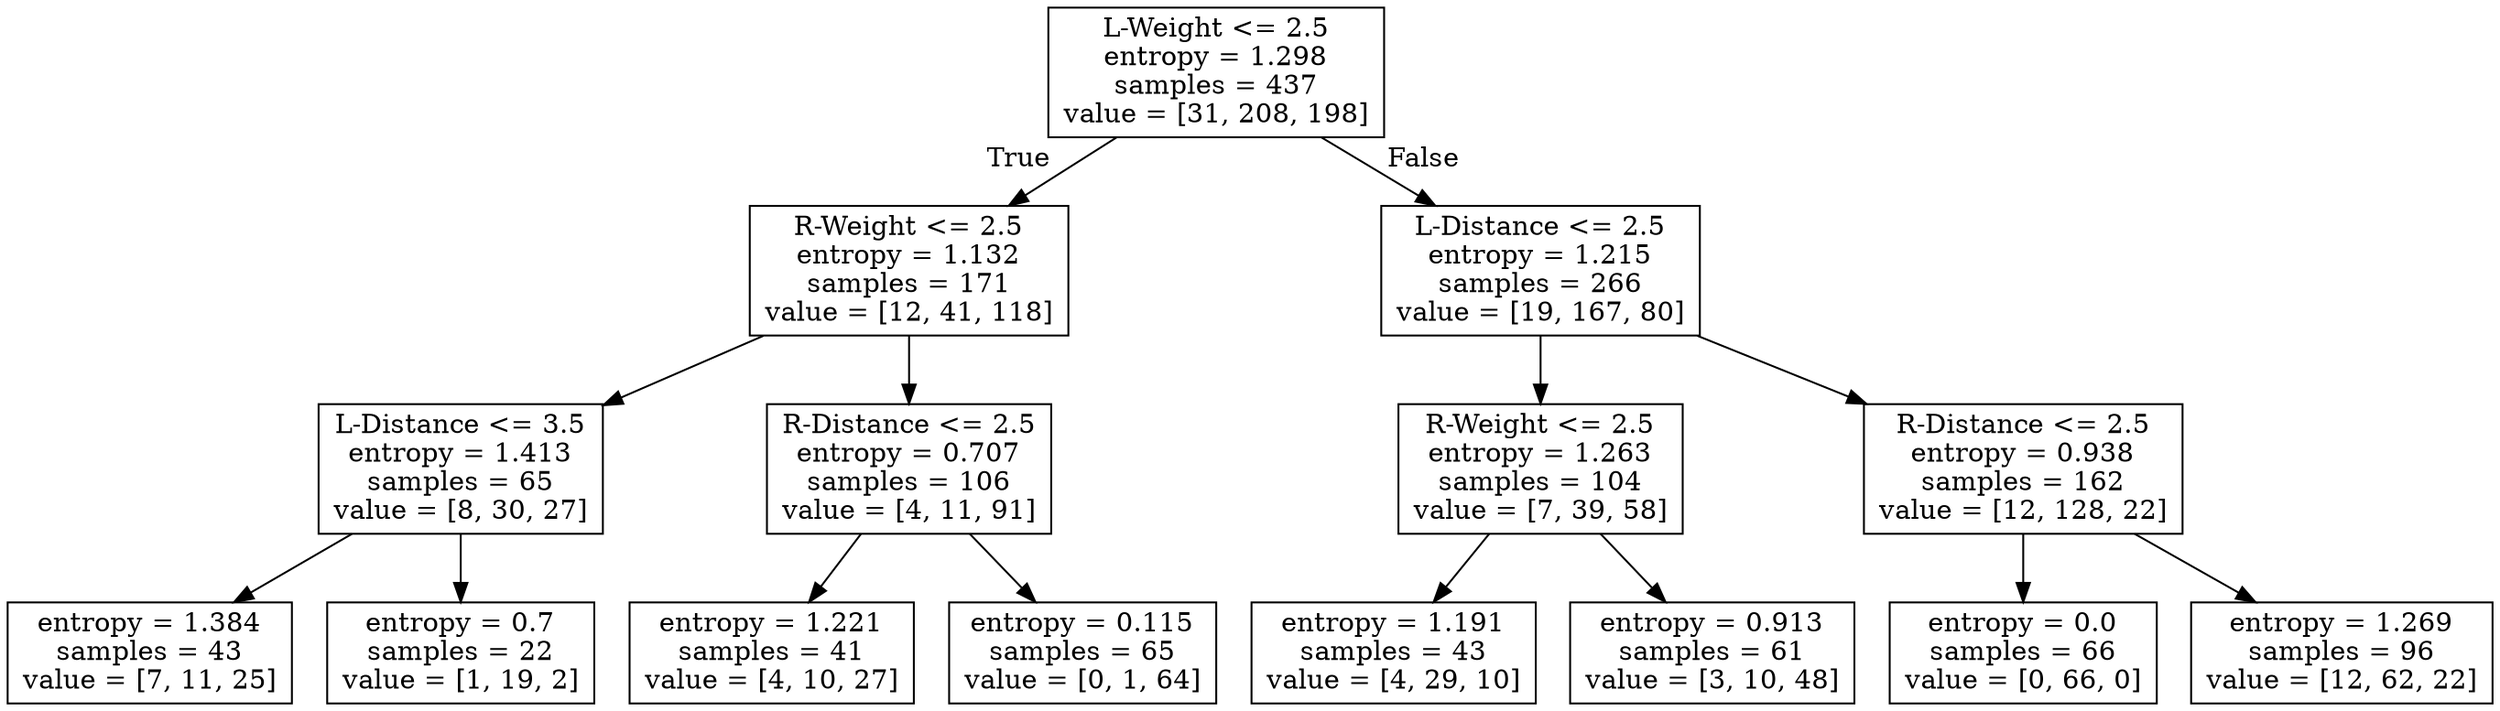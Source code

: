digraph Tree {
node [shape=box] ;
0 [label="L-Weight <= 2.5\nentropy = 1.298\nsamples = 437\nvalue = [31, 208, 198]"] ;
1 [label="R-Weight <= 2.5\nentropy = 1.132\nsamples = 171\nvalue = [12, 41, 118]"] ;
0 -> 1 [labeldistance=2.5, labelangle=45, headlabel="True"] ;
2 [label="L-Distance <= 3.5\nentropy = 1.413\nsamples = 65\nvalue = [8, 30, 27]"] ;
1 -> 2 ;
3 [label="entropy = 1.384\nsamples = 43\nvalue = [7, 11, 25]"] ;
2 -> 3 ;
4 [label="entropy = 0.7\nsamples = 22\nvalue = [1, 19, 2]"] ;
2 -> 4 ;
5 [label="R-Distance <= 2.5\nentropy = 0.707\nsamples = 106\nvalue = [4, 11, 91]"] ;
1 -> 5 ;
6 [label="entropy = 1.221\nsamples = 41\nvalue = [4, 10, 27]"] ;
5 -> 6 ;
7 [label="entropy = 0.115\nsamples = 65\nvalue = [0, 1, 64]"] ;
5 -> 7 ;
8 [label="L-Distance <= 2.5\nentropy = 1.215\nsamples = 266\nvalue = [19, 167, 80]"] ;
0 -> 8 [labeldistance=2.5, labelangle=-45, headlabel="False"] ;
9 [label="R-Weight <= 2.5\nentropy = 1.263\nsamples = 104\nvalue = [7, 39, 58]"] ;
8 -> 9 ;
10 [label="entropy = 1.191\nsamples = 43\nvalue = [4, 29, 10]"] ;
9 -> 10 ;
11 [label="entropy = 0.913\nsamples = 61\nvalue = [3, 10, 48]"] ;
9 -> 11 ;
12 [label="R-Distance <= 2.5\nentropy = 0.938\nsamples = 162\nvalue = [12, 128, 22]"] ;
8 -> 12 ;
13 [label="entropy = 0.0\nsamples = 66\nvalue = [0, 66, 0]"] ;
12 -> 13 ;
14 [label="entropy = 1.269\nsamples = 96\nvalue = [12, 62, 22]"] ;
12 -> 14 ;
}